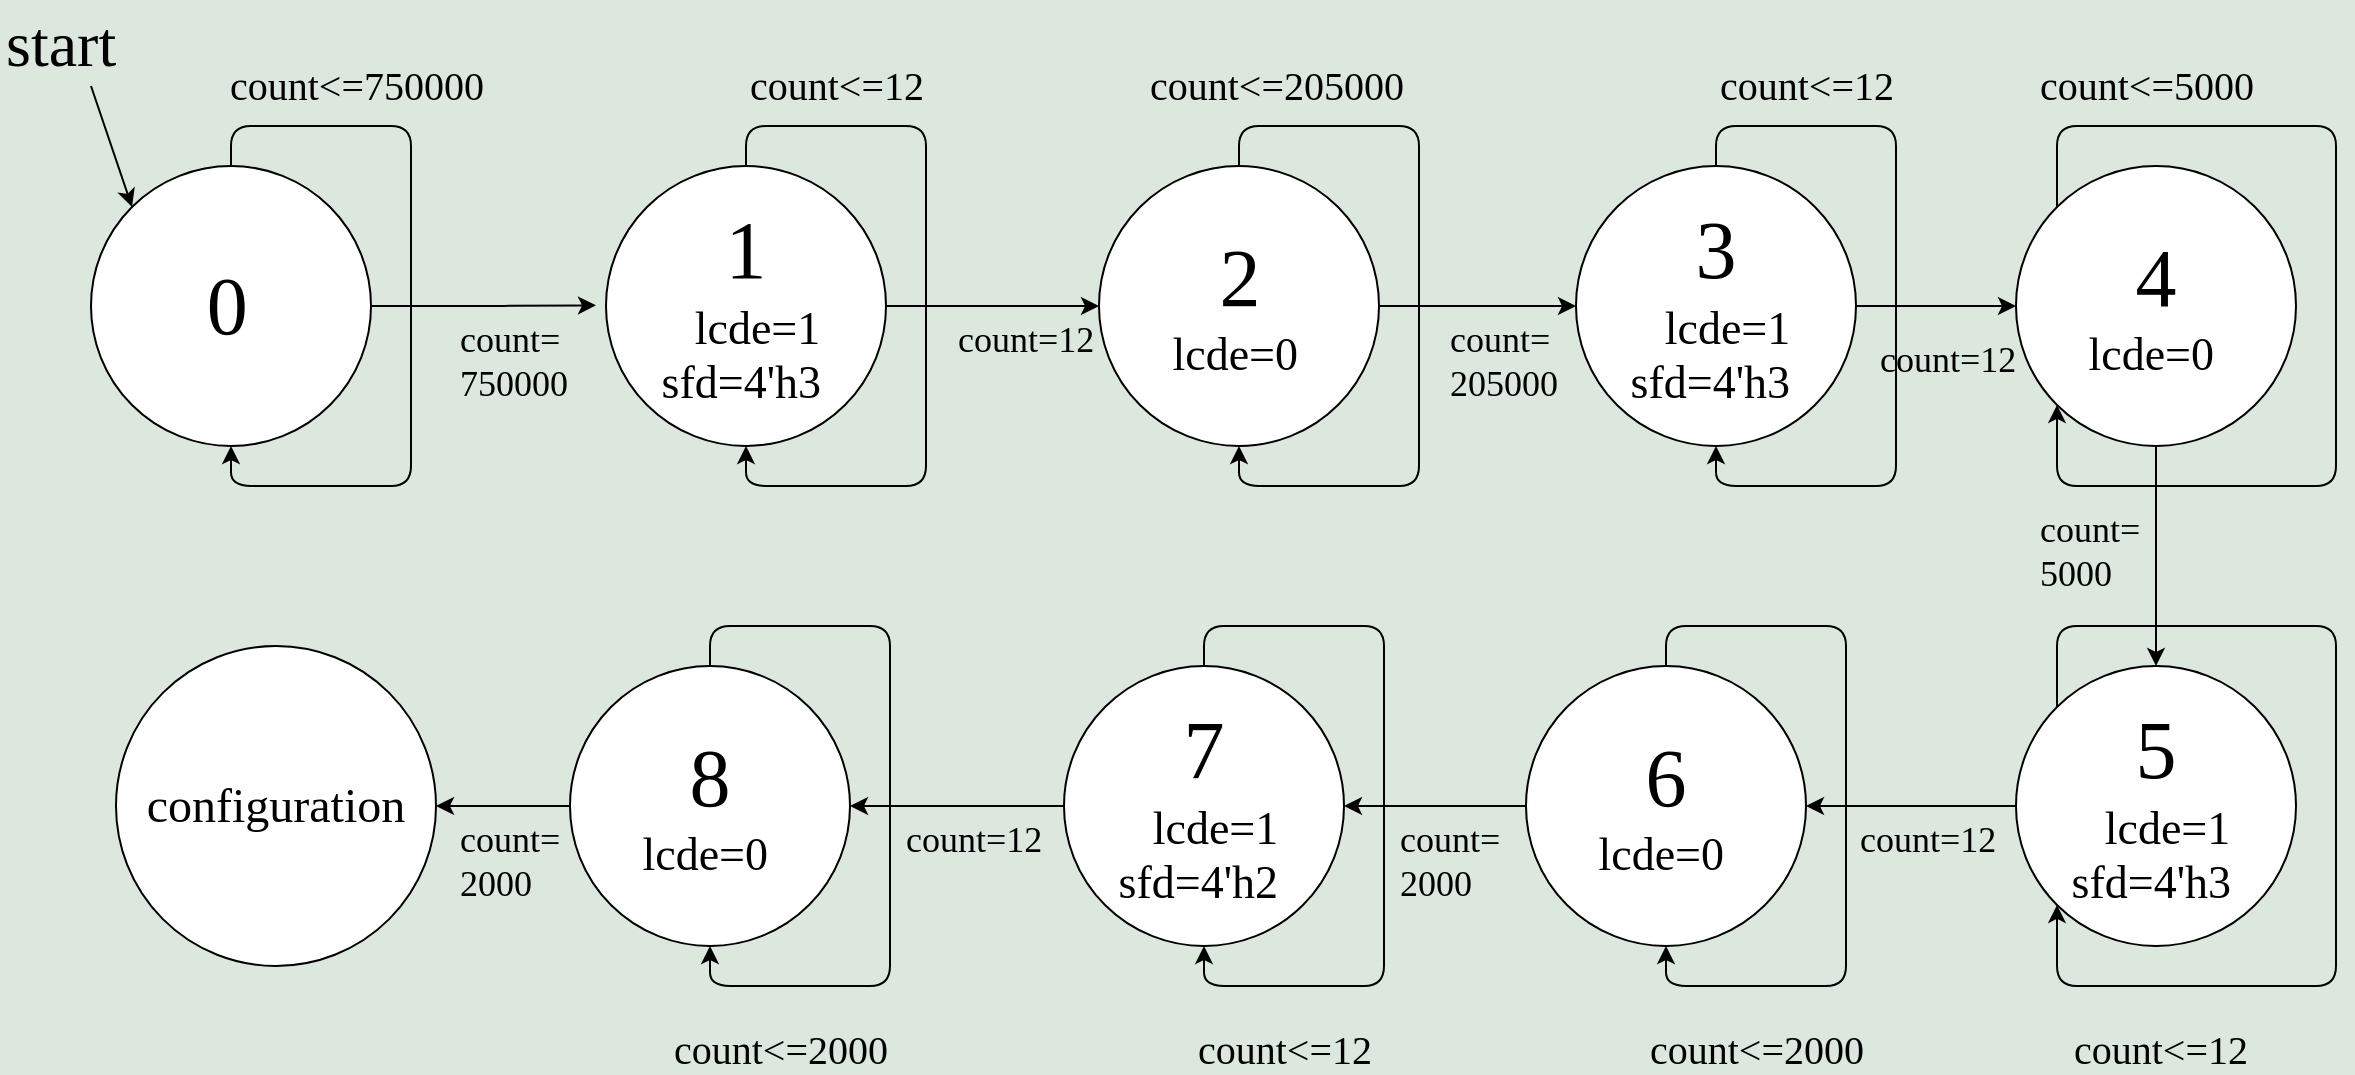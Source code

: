 <mxfile version="10.6.5" type="github"><diagram id="9q70fexRL-E5w0Khd0WH" name="Page-1"><mxGraphModel dx="1508" dy="932" grid="0" gridSize="10" guides="1" tooltips="1" connect="1" arrows="1" fold="1" page="1" pageScale="1" pageWidth="1654" pageHeight="2336" background="#DCE8DE" math="0" shadow="0"><root><mxCell id="0"/><mxCell id="1" parent="0"/><mxCell id="gip_BqhnlS0zDC0P2MB_-60" style="edgeStyle=orthogonalEdgeStyle;rounded=1;orthogonalLoop=1;jettySize=auto;html=1;exitX=0;exitY=0.5;exitDx=0;exitDy=0;entryX=1;entryY=0.5;entryDx=0;entryDy=0;" edge="1" parent="1" source="gip_BqhnlS0zDC0P2MB_-26" target="gip_BqhnlS0zDC0P2MB_-42"><mxGeometry relative="1" as="geometry"/></mxCell><mxCell id="gip_BqhnlS0zDC0P2MB_-26" value="&lt;font face=&quot;Comic Sans MS&quot;&gt;&lt;span style=&quot;font-size: 41px&quot;&gt;8&lt;/span&gt;&lt;br&gt;&lt;font style=&quot;font-size: 23px&quot;&gt;lcde=0&lt;/font&gt;&lt;font style=&quot;font-size: 19px&quot;&gt;&amp;nbsp;&lt;/font&gt;&lt;br&gt;&lt;/font&gt;" style="ellipse;whiteSpace=wrap;html=1;aspect=fixed;" vertex="1" parent="1"><mxGeometry x="307" y="640" width="140" height="140" as="geometry"/></mxCell><mxCell id="gip_BqhnlS0zDC0P2MB_-42" value="&lt;font face=&quot;Comic Sans MS&quot; style=&quot;font-size: 24px&quot;&gt;configuration&lt;/font&gt;" style="ellipse;whiteSpace=wrap;html=1;aspect=fixed;" vertex="1" parent="1"><mxGeometry x="80" y="630" width="160" height="160" as="geometry"/></mxCell><mxCell id="gip_BqhnlS0zDC0P2MB_-55" style="edgeStyle=orthogonalEdgeStyle;rounded=1;orthogonalLoop=1;jettySize=auto;html=1;exitX=0.5;exitY=1;exitDx=0;exitDy=0;entryX=0.5;entryY=0;entryDx=0;entryDy=0;" edge="1" parent="1" source="gip_BqhnlS0zDC0P2MB_-43" target="gip_BqhnlS0zDC0P2MB_-46"><mxGeometry relative="1" as="geometry"/></mxCell><mxCell id="gip_BqhnlS0zDC0P2MB_-43" value="&lt;font face=&quot;Comic Sans MS&quot;&gt;&lt;span style=&quot;font-size: 41px&quot;&gt;4&lt;/span&gt;&lt;br&gt;&lt;font style=&quot;font-size: 23px&quot;&gt;lcde=0&lt;/font&gt;&lt;font style=&quot;font-size: 19px&quot;&gt;&amp;nbsp;&lt;/font&gt;&lt;br&gt;&lt;/font&gt;" style="ellipse;whiteSpace=wrap;html=1;aspect=fixed;" vertex="1" parent="1"><mxGeometry x="1030" y="390" width="140" height="140" as="geometry"/></mxCell><mxCell id="gip_BqhnlS0zDC0P2MB_-58" style="edgeStyle=orthogonalEdgeStyle;rounded=1;orthogonalLoop=1;jettySize=auto;html=1;exitX=0;exitY=0.5;exitDx=0;exitDy=0;entryX=1;entryY=0.5;entryDx=0;entryDy=0;" edge="1" parent="1" source="gip_BqhnlS0zDC0P2MB_-44" target="gip_BqhnlS0zDC0P2MB_-26"><mxGeometry relative="1" as="geometry"/></mxCell><mxCell id="gip_BqhnlS0zDC0P2MB_-44" value="&lt;font face=&quot;Comic Sans MS&quot; style=&quot;font-size: 23px&quot;&gt;&lt;span style=&quot;font-size: 41px&quot;&gt;7&lt;/span&gt;&lt;br&gt;&lt;font style=&quot;font-size: 23px&quot;&gt;&amp;nbsp; lcde=1&lt;br&gt;sfd=4'h2&lt;/font&gt;&lt;font style=&quot;font-size: 23px&quot;&gt;&amp;nbsp;&lt;/font&gt;&lt;br&gt;&lt;/font&gt;" style="ellipse;whiteSpace=wrap;html=1;aspect=fixed;" vertex="1" parent="1"><mxGeometry x="554" y="640" width="140" height="140" as="geometry"/></mxCell><mxCell id="gip_BqhnlS0zDC0P2MB_-57" style="edgeStyle=orthogonalEdgeStyle;rounded=1;orthogonalLoop=1;jettySize=auto;html=1;exitX=0;exitY=0.5;exitDx=0;exitDy=0;entryX=1;entryY=0.5;entryDx=0;entryDy=0;" edge="1" parent="1" source="gip_BqhnlS0zDC0P2MB_-45" target="gip_BqhnlS0zDC0P2MB_-44"><mxGeometry relative="1" as="geometry"/></mxCell><mxCell id="gip_BqhnlS0zDC0P2MB_-45" value="&lt;font face=&quot;Comic Sans MS&quot;&gt;&lt;span style=&quot;font-size: 41px&quot;&gt;6&lt;/span&gt;&lt;br&gt;&lt;font style=&quot;font-size: 23px&quot;&gt;lcde=0&lt;/font&gt;&lt;font style=&quot;font-size: 19px&quot;&gt;&amp;nbsp;&lt;/font&gt;&lt;br&gt;&lt;/font&gt;" style="ellipse;whiteSpace=wrap;html=1;aspect=fixed;" vertex="1" parent="1"><mxGeometry x="785" y="640" width="140" height="140" as="geometry"/></mxCell><mxCell id="gip_BqhnlS0zDC0P2MB_-56" style="edgeStyle=orthogonalEdgeStyle;rounded=1;orthogonalLoop=1;jettySize=auto;html=1;exitX=0;exitY=0.5;exitDx=0;exitDy=0;entryX=1;entryY=0.5;entryDx=0;entryDy=0;" edge="1" parent="1" source="gip_BqhnlS0zDC0P2MB_-46" target="gip_BqhnlS0zDC0P2MB_-45"><mxGeometry relative="1" as="geometry"/></mxCell><mxCell id="gip_BqhnlS0zDC0P2MB_-46" value="&lt;font face=&quot;Comic Sans MS&quot; style=&quot;font-size: 23px&quot;&gt;&lt;span style=&quot;font-size: 41px&quot;&gt;5&lt;/span&gt;&lt;br&gt;&lt;font style=&quot;font-size: 23px&quot;&gt;&amp;nbsp; lcde=1&lt;br&gt;sfd=4'h3&lt;/font&gt;&lt;font style=&quot;font-size: 19px&quot;&gt;&amp;nbsp;&lt;/font&gt;&lt;br&gt;&lt;/font&gt;" style="ellipse;whiteSpace=wrap;html=1;aspect=fixed;" vertex="1" parent="1"><mxGeometry x="1030" y="640" width="140" height="140" as="geometry"/></mxCell><mxCell id="gip_BqhnlS0zDC0P2MB_-54" style="edgeStyle=orthogonalEdgeStyle;rounded=1;orthogonalLoop=1;jettySize=auto;html=1;exitX=1;exitY=0.5;exitDx=0;exitDy=0;entryX=0;entryY=0.5;entryDx=0;entryDy=0;" edge="1" parent="1" source="gip_BqhnlS0zDC0P2MB_-47" target="gip_BqhnlS0zDC0P2MB_-43"><mxGeometry relative="1" as="geometry"/></mxCell><mxCell id="gip_BqhnlS0zDC0P2MB_-47" value="&lt;font face=&quot;Comic Sans MS&quot; style=&quot;font-size: 23px&quot;&gt;&lt;span style=&quot;font-size: 41px&quot;&gt;3&lt;/span&gt;&lt;br&gt;&lt;font style=&quot;font-size: 23px&quot;&gt;&amp;nbsp; lcde=1&lt;br&gt;sfd=4'h3&lt;/font&gt;&lt;font style=&quot;font-size: 23px&quot;&gt;&amp;nbsp;&lt;/font&gt;&lt;br&gt;&lt;/font&gt;" style="ellipse;whiteSpace=wrap;html=1;aspect=fixed;" vertex="1" parent="1"><mxGeometry x="810" y="390" width="140" height="140" as="geometry"/></mxCell><mxCell id="gip_BqhnlS0zDC0P2MB_-53" style="edgeStyle=orthogonalEdgeStyle;rounded=1;orthogonalLoop=1;jettySize=auto;html=1;exitX=1;exitY=0.5;exitDx=0;exitDy=0;entryX=0;entryY=0.5;entryDx=0;entryDy=0;" edge="1" parent="1" source="gip_BqhnlS0zDC0P2MB_-48" target="gip_BqhnlS0zDC0P2MB_-47"><mxGeometry relative="1" as="geometry"/></mxCell><mxCell id="gip_BqhnlS0zDC0P2MB_-48" value="&lt;font face=&quot;Comic Sans MS&quot;&gt;&lt;span style=&quot;font-size: 41px&quot;&gt;2&lt;/span&gt;&lt;br&gt;&lt;font style=&quot;font-size: 23px&quot;&gt;lcde=0&lt;/font&gt;&lt;font style=&quot;font-size: 19px&quot;&gt;&amp;nbsp;&lt;/font&gt;&lt;br&gt;&lt;/font&gt;" style="ellipse;whiteSpace=wrap;html=1;aspect=fixed;" vertex="1" parent="1"><mxGeometry x="571.5" y="390" width="140" height="140" as="geometry"/></mxCell><mxCell id="gip_BqhnlS0zDC0P2MB_-52" style="edgeStyle=orthogonalEdgeStyle;rounded=1;orthogonalLoop=1;jettySize=auto;html=1;exitX=1;exitY=0.5;exitDx=0;exitDy=0;entryX=0;entryY=0.5;entryDx=0;entryDy=0;" edge="1" parent="1" source="gip_BqhnlS0zDC0P2MB_-49" target="gip_BqhnlS0zDC0P2MB_-48"><mxGeometry relative="1" as="geometry"/></mxCell><mxCell id="gip_BqhnlS0zDC0P2MB_-49" value="&lt;font face=&quot;Comic Sans MS&quot; style=&quot;font-size: 23px&quot;&gt;&lt;span style=&quot;font-size: 41px&quot;&gt;1&lt;/span&gt;&lt;br&gt;&lt;font style=&quot;font-size: 23px&quot;&gt;&amp;nbsp; lcde=1&lt;br&gt;sfd=4'h3&lt;/font&gt;&lt;font style=&quot;font-size: 19px&quot;&gt;&amp;nbsp;&lt;/font&gt;&lt;br&gt;&lt;/font&gt;" style="ellipse;whiteSpace=wrap;html=1;aspect=fixed;" vertex="1" parent="1"><mxGeometry x="325" y="390" width="140" height="140" as="geometry"/></mxCell><mxCell id="gip_BqhnlS0zDC0P2MB_-51" style="edgeStyle=orthogonalEdgeStyle;rounded=1;orthogonalLoop=1;jettySize=auto;html=1;exitX=1;exitY=0.5;exitDx=0;exitDy=0;" edge="1" parent="1" source="gip_BqhnlS0zDC0P2MB_-50"><mxGeometry relative="1" as="geometry"><mxPoint x="320" y="459.667" as="targetPoint"/></mxGeometry></mxCell><mxCell id="gip_BqhnlS0zDC0P2MB_-50" value="&lt;font face=&quot;Comic Sans MS&quot;&gt;&lt;span style=&quot;font-size: 41px&quot;&gt;0&lt;/span&gt;&lt;font style=&quot;font-size: 19px&quot;&gt;&amp;nbsp;&lt;/font&gt;&lt;br&gt;&lt;/font&gt;" style="ellipse;whiteSpace=wrap;html=1;aspect=fixed;" vertex="1" parent="1"><mxGeometry x="67.5" y="390" width="140" height="140" as="geometry"/></mxCell><mxCell id="gip_BqhnlS0zDC0P2MB_-63" style="edgeStyle=orthogonalEdgeStyle;rounded=1;orthogonalLoop=1;jettySize=auto;html=1;exitX=0.5;exitY=0;exitDx=0;exitDy=0;entryX=0.5;entryY=1;entryDx=0;entryDy=0;" edge="1" parent="1" source="gip_BqhnlS0zDC0P2MB_-26" target="gip_BqhnlS0zDC0P2MB_-26"><mxGeometry relative="1" as="geometry"/></mxCell><mxCell id="gip_BqhnlS0zDC0P2MB_-64" style="edgeStyle=orthogonalEdgeStyle;rounded=1;orthogonalLoop=1;jettySize=auto;html=1;exitX=0.5;exitY=0;exitDx=0;exitDy=0;entryX=0.5;entryY=1;entryDx=0;entryDy=0;" edge="1" parent="1" source="gip_BqhnlS0zDC0P2MB_-44" target="gip_BqhnlS0zDC0P2MB_-44"><mxGeometry relative="1" as="geometry"/></mxCell><mxCell id="gip_BqhnlS0zDC0P2MB_-65" style="edgeStyle=orthogonalEdgeStyle;rounded=1;orthogonalLoop=1;jettySize=auto;html=1;exitX=0.5;exitY=0;exitDx=0;exitDy=0;entryX=0.5;entryY=1;entryDx=0;entryDy=0;" edge="1" parent="1" source="gip_BqhnlS0zDC0P2MB_-45" target="gip_BqhnlS0zDC0P2MB_-45"><mxGeometry relative="1" as="geometry"/></mxCell><mxCell id="gip_BqhnlS0zDC0P2MB_-66" style="edgeStyle=orthogonalEdgeStyle;rounded=1;orthogonalLoop=1;jettySize=auto;html=1;exitX=0;exitY=0;exitDx=0;exitDy=0;entryX=0;entryY=1;entryDx=0;entryDy=0;" edge="1" parent="1" source="gip_BqhnlS0zDC0P2MB_-46" target="gip_BqhnlS0zDC0P2MB_-46"><mxGeometry relative="1" as="geometry"/></mxCell><mxCell id="gip_BqhnlS0zDC0P2MB_-69" style="edgeStyle=orthogonalEdgeStyle;rounded=1;orthogonalLoop=1;jettySize=auto;html=1;exitX=0.5;exitY=0;exitDx=0;exitDy=0;entryX=0.5;entryY=1;entryDx=0;entryDy=0;" edge="1" parent="1" source="gip_BqhnlS0zDC0P2MB_-47" target="gip_BqhnlS0zDC0P2MB_-47"><mxGeometry relative="1" as="geometry"/></mxCell><mxCell id="gip_BqhnlS0zDC0P2MB_-70" style="edgeStyle=orthogonalEdgeStyle;rounded=1;orthogonalLoop=1;jettySize=auto;html=1;exitX=0.5;exitY=0;exitDx=0;exitDy=0;entryX=0.5;entryY=1;entryDx=0;entryDy=0;" edge="1" parent="1" source="gip_BqhnlS0zDC0P2MB_-48" target="gip_BqhnlS0zDC0P2MB_-48"><mxGeometry relative="1" as="geometry"/></mxCell><mxCell id="gip_BqhnlS0zDC0P2MB_-71" style="edgeStyle=orthogonalEdgeStyle;rounded=1;orthogonalLoop=1;jettySize=auto;html=1;exitX=0.5;exitY=0;exitDx=0;exitDy=0;entryX=0.5;entryY=1;entryDx=0;entryDy=0;" edge="1" parent="1" source="gip_BqhnlS0zDC0P2MB_-49" target="gip_BqhnlS0zDC0P2MB_-49"><mxGeometry relative="1" as="geometry"/></mxCell><mxCell id="gip_BqhnlS0zDC0P2MB_-72" style="edgeStyle=orthogonalEdgeStyle;rounded=1;orthogonalLoop=1;jettySize=auto;html=1;exitX=0.5;exitY=0;exitDx=0;exitDy=0;entryX=0.5;entryY=1;entryDx=0;entryDy=0;" edge="1" parent="1" source="gip_BqhnlS0zDC0P2MB_-50" target="gip_BqhnlS0zDC0P2MB_-50"><mxGeometry relative="1" as="geometry"/></mxCell><mxCell id="gip_BqhnlS0zDC0P2MB_-73" style="edgeStyle=orthogonalEdgeStyle;rounded=1;orthogonalLoop=1;jettySize=auto;html=1;exitX=0;exitY=0;exitDx=0;exitDy=0;entryX=0;entryY=1;entryDx=0;entryDy=0;" edge="1" parent="1" source="gip_BqhnlS0zDC0P2MB_-43" target="gip_BqhnlS0zDC0P2MB_-43"><mxGeometry relative="1" as="geometry"/></mxCell><mxCell id="gip_BqhnlS0zDC0P2MB_-74" value="" style="endArrow=classic;html=1;entryX=0;entryY=0;entryDx=0;entryDy=0;" edge="1" parent="1" target="gip_BqhnlS0zDC0P2MB_-50"><mxGeometry width="50" height="50" relative="1" as="geometry"><mxPoint x="67.5" y="350" as="sourcePoint"/><mxPoint x="107.5" y="830" as="targetPoint"/></mxGeometry></mxCell><mxCell id="gip_BqhnlS0zDC0P2MB_-75" value="&lt;font style=&quot;font-size: 32px&quot; face=&quot;Comic Sans MS&quot;&gt;start&lt;/font&gt;" style="text;html=1;resizable=0;points=[];autosize=1;align=left;verticalAlign=top;spacingTop=-4;" vertex="1" parent="1"><mxGeometry x="22.5" y="307" width="90" height="20" as="geometry"/></mxCell><mxCell id="gip_BqhnlS0zDC0P2MB_-76" value="&lt;font style=&quot;font-size: 20px&quot; face=&quot;Comic Sans MS&quot;&gt;count&amp;lt;=750000&lt;/font&gt;" style="text;html=1;resizable=0;points=[];autosize=1;align=left;verticalAlign=top;spacingTop=-4;" vertex="1" parent="1"><mxGeometry x="135" y="335" width="160" height="20" as="geometry"/></mxCell><mxCell id="gip_BqhnlS0zDC0P2MB_-77" value="&lt;font style=&quot;font-size: 20px&quot; face=&quot;Comic Sans MS&quot;&gt;count&amp;lt;=12&lt;/font&gt;" style="text;html=1;resizable=0;points=[];autosize=1;align=left;verticalAlign=top;spacingTop=-4;" vertex="1" parent="1"><mxGeometry x="395" y="335" width="110" height="20" as="geometry"/></mxCell><mxCell id="gip_BqhnlS0zDC0P2MB_-78" value="&lt;font style=&quot;font-size: 20px&quot; face=&quot;Comic Sans MS&quot;&gt;count&amp;lt;=205000&lt;/font&gt;" style="text;html=1;resizable=0;points=[];autosize=1;align=left;verticalAlign=top;spacingTop=-4;" vertex="1" parent="1"><mxGeometry x="594.5" y="335" width="160" height="20" as="geometry"/></mxCell><mxCell id="gip_BqhnlS0zDC0P2MB_-79" value="&lt;font style=&quot;font-size: 20px&quot; face=&quot;Comic Sans MS&quot;&gt;count&amp;lt;=12&lt;/font&gt;" style="text;html=1;resizable=0;points=[];autosize=1;align=left;verticalAlign=top;spacingTop=-4;" vertex="1" parent="1"><mxGeometry x="880" y="335" width="110" height="20" as="geometry"/></mxCell><mxCell id="gip_BqhnlS0zDC0P2MB_-80" value="&lt;font style=&quot;font-size: 20px&quot; face=&quot;Comic Sans MS&quot;&gt;count&amp;lt;=5000&lt;/font&gt;" style="text;html=1;resizable=0;points=[];autosize=1;align=left;verticalAlign=top;spacingTop=-4;" vertex="1" parent="1"><mxGeometry x="1040" y="335" width="130" height="20" as="geometry"/></mxCell><mxCell id="gip_BqhnlS0zDC0P2MB_-81" value="&lt;font style=&quot;font-size: 20px&quot; face=&quot;Comic Sans MS&quot;&gt;count&amp;lt;=12&lt;/font&gt;" style="text;html=1;resizable=0;points=[];autosize=1;align=left;verticalAlign=top;spacingTop=-4;" vertex="1" parent="1"><mxGeometry x="1057" y="816.5" width="110" height="20" as="geometry"/></mxCell><mxCell id="gip_BqhnlS0zDC0P2MB_-82" value="&lt;font style=&quot;font-size: 20px&quot; face=&quot;Comic Sans MS&quot;&gt;count&amp;lt;=2000&lt;/font&gt;" style="text;html=1;resizable=0;points=[];autosize=1;align=left;verticalAlign=top;spacingTop=-4;" vertex="1" parent="1"><mxGeometry x="845" y="816.5" width="130" height="20" as="geometry"/></mxCell><mxCell id="gip_BqhnlS0zDC0P2MB_-83" value="&lt;font style=&quot;font-size: 20px&quot; face=&quot;Comic Sans MS&quot;&gt;count&amp;lt;=12&lt;/font&gt;" style="text;html=1;resizable=0;points=[];autosize=1;align=left;verticalAlign=top;spacingTop=-4;" vertex="1" parent="1"><mxGeometry x="619" y="816.5" width="110" height="20" as="geometry"/></mxCell><mxCell id="gip_BqhnlS0zDC0P2MB_-84" value="&lt;font style=&quot;font-size: 20px&quot; face=&quot;Comic Sans MS&quot;&gt;count&amp;lt;=2000&lt;/font&gt;" style="text;html=1;resizable=0;points=[];autosize=1;align=left;verticalAlign=top;spacingTop=-4;" vertex="1" parent="1"><mxGeometry x="357" y="816.5" width="130" height="20" as="geometry"/></mxCell><mxCell id="gip_BqhnlS0zDC0P2MB_-89" value="&lt;font style=&quot;font-size: 18px&quot; face=&quot;Comic Sans MS&quot;&gt;count=&lt;br&gt;750000&lt;/font&gt;" style="text;html=1;" vertex="1" parent="1"><mxGeometry x="250" y="460" width="110" height="30" as="geometry"/></mxCell><mxCell id="gip_BqhnlS0zDC0P2MB_-92" value="&lt;font style=&quot;font-size: 18px&quot; face=&quot;Comic Sans MS&quot;&gt;count=&lt;br&gt;205000&lt;/font&gt;" style="text;html=1;" vertex="1" parent="1"><mxGeometry x="745" y="460" width="110" height="30" as="geometry"/></mxCell><mxCell id="gip_BqhnlS0zDC0P2MB_-93" value="&lt;font style=&quot;font-size: 18px&quot; face=&quot;Comic Sans MS&quot;&gt;count=12&lt;br&gt;&lt;/font&gt;" style="text;html=1;" vertex="1" parent="1"><mxGeometry x="499" y="460" width="110" height="30" as="geometry"/></mxCell><mxCell id="gip_BqhnlS0zDC0P2MB_-98" value="&lt;font style=&quot;font-size: 18px&quot; face=&quot;Comic Sans MS&quot;&gt;count=12&lt;br&gt;&lt;/font&gt;" style="text;html=1;" vertex="1" parent="1"><mxGeometry x="960" y="470" width="110" height="30" as="geometry"/></mxCell><mxCell id="gip_BqhnlS0zDC0P2MB_-99" value="&lt;font style=&quot;font-size: 18px&quot; face=&quot;Comic Sans MS&quot;&gt;count=12&lt;br&gt;&lt;/font&gt;" style="text;html=1;" vertex="1" parent="1"><mxGeometry x="950" y="710" width="110" height="30" as="geometry"/></mxCell><mxCell id="gip_BqhnlS0zDC0P2MB_-100" value="&lt;font style=&quot;font-size: 18px&quot; face=&quot;Comic Sans MS&quot;&gt;count=12&lt;br&gt;&lt;/font&gt;" style="text;html=1;" vertex="1" parent="1"><mxGeometry x="473" y="710" width="110" height="30" as="geometry"/></mxCell><mxCell id="gip_BqhnlS0zDC0P2MB_-101" value="&lt;font style=&quot;font-size: 18px&quot; face=&quot;Comic Sans MS&quot;&gt;count=&lt;br&gt;2000&lt;/font&gt;" style="text;html=1;" vertex="1" parent="1"><mxGeometry x="720" y="710" width="110" height="30" as="geometry"/></mxCell><mxCell id="gip_BqhnlS0zDC0P2MB_-102" value="&lt;font style=&quot;font-size: 18px&quot; face=&quot;Comic Sans MS&quot;&gt;count=&lt;br&gt;2000&lt;/font&gt;" style="text;html=1;" vertex="1" parent="1"><mxGeometry x="250" y="710" width="110" height="30" as="geometry"/></mxCell><mxCell id="gip_BqhnlS0zDC0P2MB_-103" value="&lt;font style=&quot;font-size: 18px&quot; face=&quot;Comic Sans MS&quot;&gt;count=&lt;br&gt;5000&lt;/font&gt;" style="text;html=1;" vertex="1" parent="1"><mxGeometry x="1040" y="555" width="110" height="30" as="geometry"/></mxCell></root></mxGraphModel></diagram></mxfile>